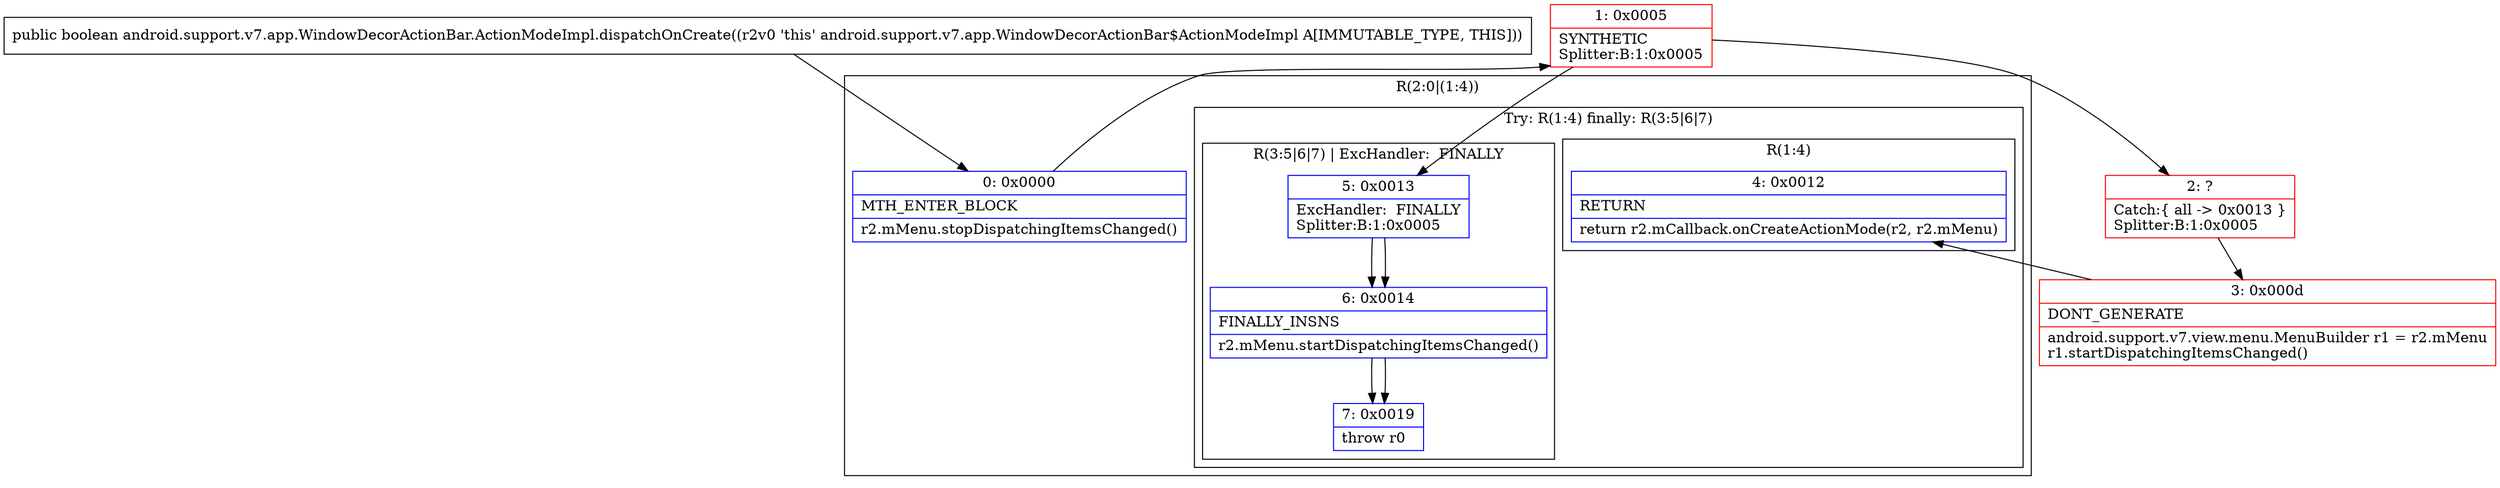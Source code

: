 digraph "CFG forandroid.support.v7.app.WindowDecorActionBar.ActionModeImpl.dispatchOnCreate()Z" {
subgraph cluster_Region_658459518 {
label = "R(2:0|(1:4))";
node [shape=record,color=blue];
Node_0 [shape=record,label="{0\:\ 0x0000|MTH_ENTER_BLOCK\l|r2.mMenu.stopDispatchingItemsChanged()\l}"];
subgraph cluster_TryCatchRegion_2053300249 {
label = "Try: R(1:4) finally: R(3:5|6|7)";
node [shape=record,color=blue];
subgraph cluster_Region_1666986144 {
label = "R(1:4)";
node [shape=record,color=blue];
Node_4 [shape=record,label="{4\:\ 0x0012|RETURN\l|return r2.mCallback.onCreateActionMode(r2, r2.mMenu)\l}"];
}
subgraph cluster_Region_728060850 {
label = "R(3:5|6|7) | ExcHandler:  FINALLY\l";
node [shape=record,color=blue];
Node_5 [shape=record,label="{5\:\ 0x0013|ExcHandler:  FINALLY\lSplitter:B:1:0x0005\l}"];
Node_6 [shape=record,label="{6\:\ 0x0014|FINALLY_INSNS\l|r2.mMenu.startDispatchingItemsChanged()\l}"];
Node_7 [shape=record,label="{7\:\ 0x0019|throw r0\l}"];
}
}
}
subgraph cluster_Region_728060850 {
label = "R(3:5|6|7) | ExcHandler:  FINALLY\l";
node [shape=record,color=blue];
Node_5 [shape=record,label="{5\:\ 0x0013|ExcHandler:  FINALLY\lSplitter:B:1:0x0005\l}"];
Node_6 [shape=record,label="{6\:\ 0x0014|FINALLY_INSNS\l|r2.mMenu.startDispatchingItemsChanged()\l}"];
Node_7 [shape=record,label="{7\:\ 0x0019|throw r0\l}"];
}
Node_1 [shape=record,color=red,label="{1\:\ 0x0005|SYNTHETIC\lSplitter:B:1:0x0005\l}"];
Node_2 [shape=record,color=red,label="{2\:\ ?|Catch:\{ all \-\> 0x0013 \}\lSplitter:B:1:0x0005\l}"];
Node_3 [shape=record,color=red,label="{3\:\ 0x000d|DONT_GENERATE\l|android.support.v7.view.menu.MenuBuilder r1 = r2.mMenu\lr1.startDispatchingItemsChanged()\l}"];
MethodNode[shape=record,label="{public boolean android.support.v7.app.WindowDecorActionBar.ActionModeImpl.dispatchOnCreate((r2v0 'this' android.support.v7.app.WindowDecorActionBar$ActionModeImpl A[IMMUTABLE_TYPE, THIS])) }"];
MethodNode -> Node_0;
Node_0 -> Node_1;
Node_5 -> Node_6;
Node_6 -> Node_7;
Node_5 -> Node_6;
Node_6 -> Node_7;
Node_1 -> Node_2;
Node_1 -> Node_5;
Node_2 -> Node_3;
Node_3 -> Node_4;
}

